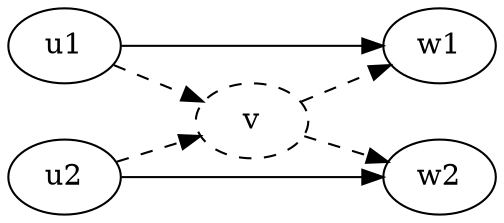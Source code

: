 digraph "repeat" {
graph [rankdir="LR"]
u1 -> w1
u2 -> w2
v [style="dashed"]
u1 -> v [style="dashed"]
u2 -> v [style="dashed"]
v -> w1 [style="dashed"]
v -> w2 [style="dashed"]
}
